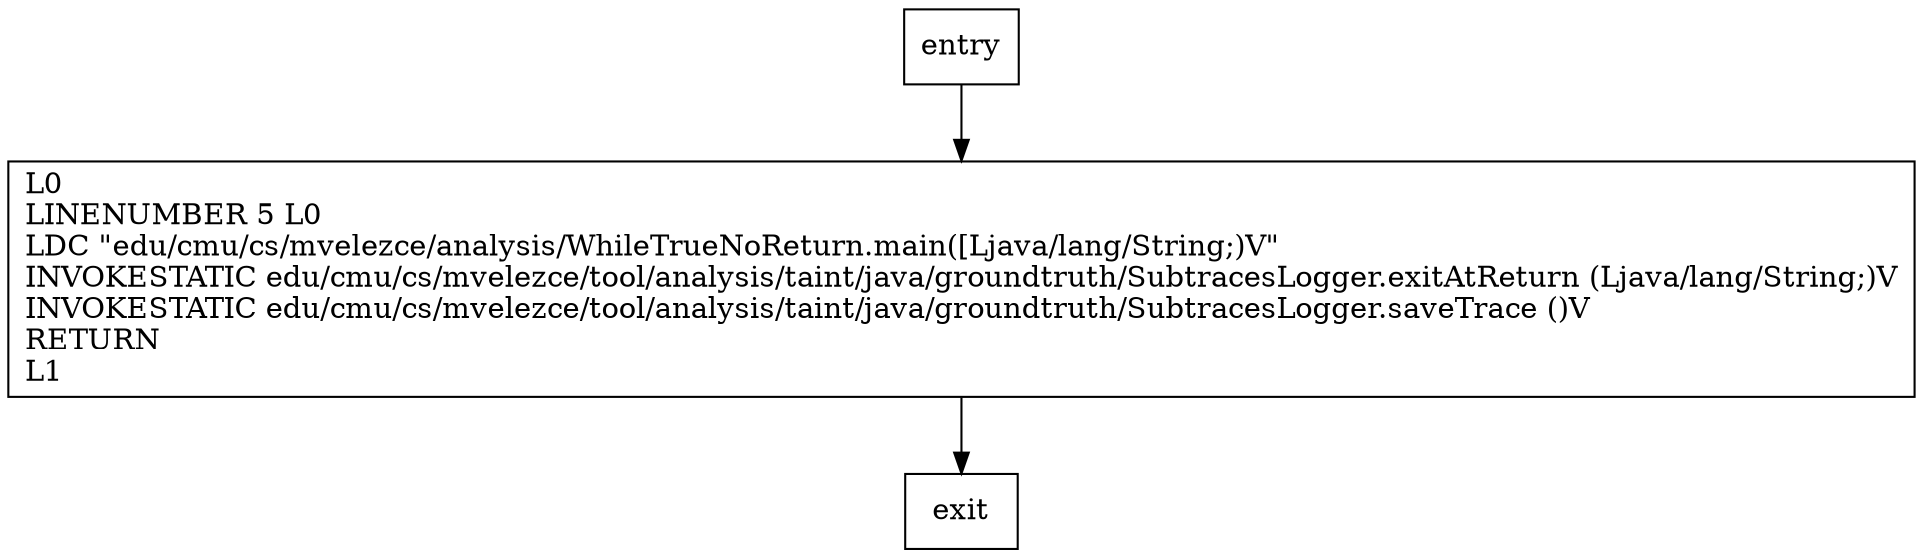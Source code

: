 digraph main {
node [shape=record];
74503297 [label="L0\lLINENUMBER 5 L0\lLDC \"edu/cmu/cs/mvelezce/analysis/WhileTrueNoReturn.main([Ljava/lang/String;)V\"\lINVOKESTATIC edu/cmu/cs/mvelezce/tool/analysis/taint/java/groundtruth/SubtracesLogger.exitAtReturn (Ljava/lang/String;)V\lINVOKESTATIC edu/cmu/cs/mvelezce/tool/analysis/taint/java/groundtruth/SubtracesLogger.saveTrace ()V\lRETURN\lL1\l"];
entry;
exit;
entry -> 74503297;
74503297 -> exit;
}
